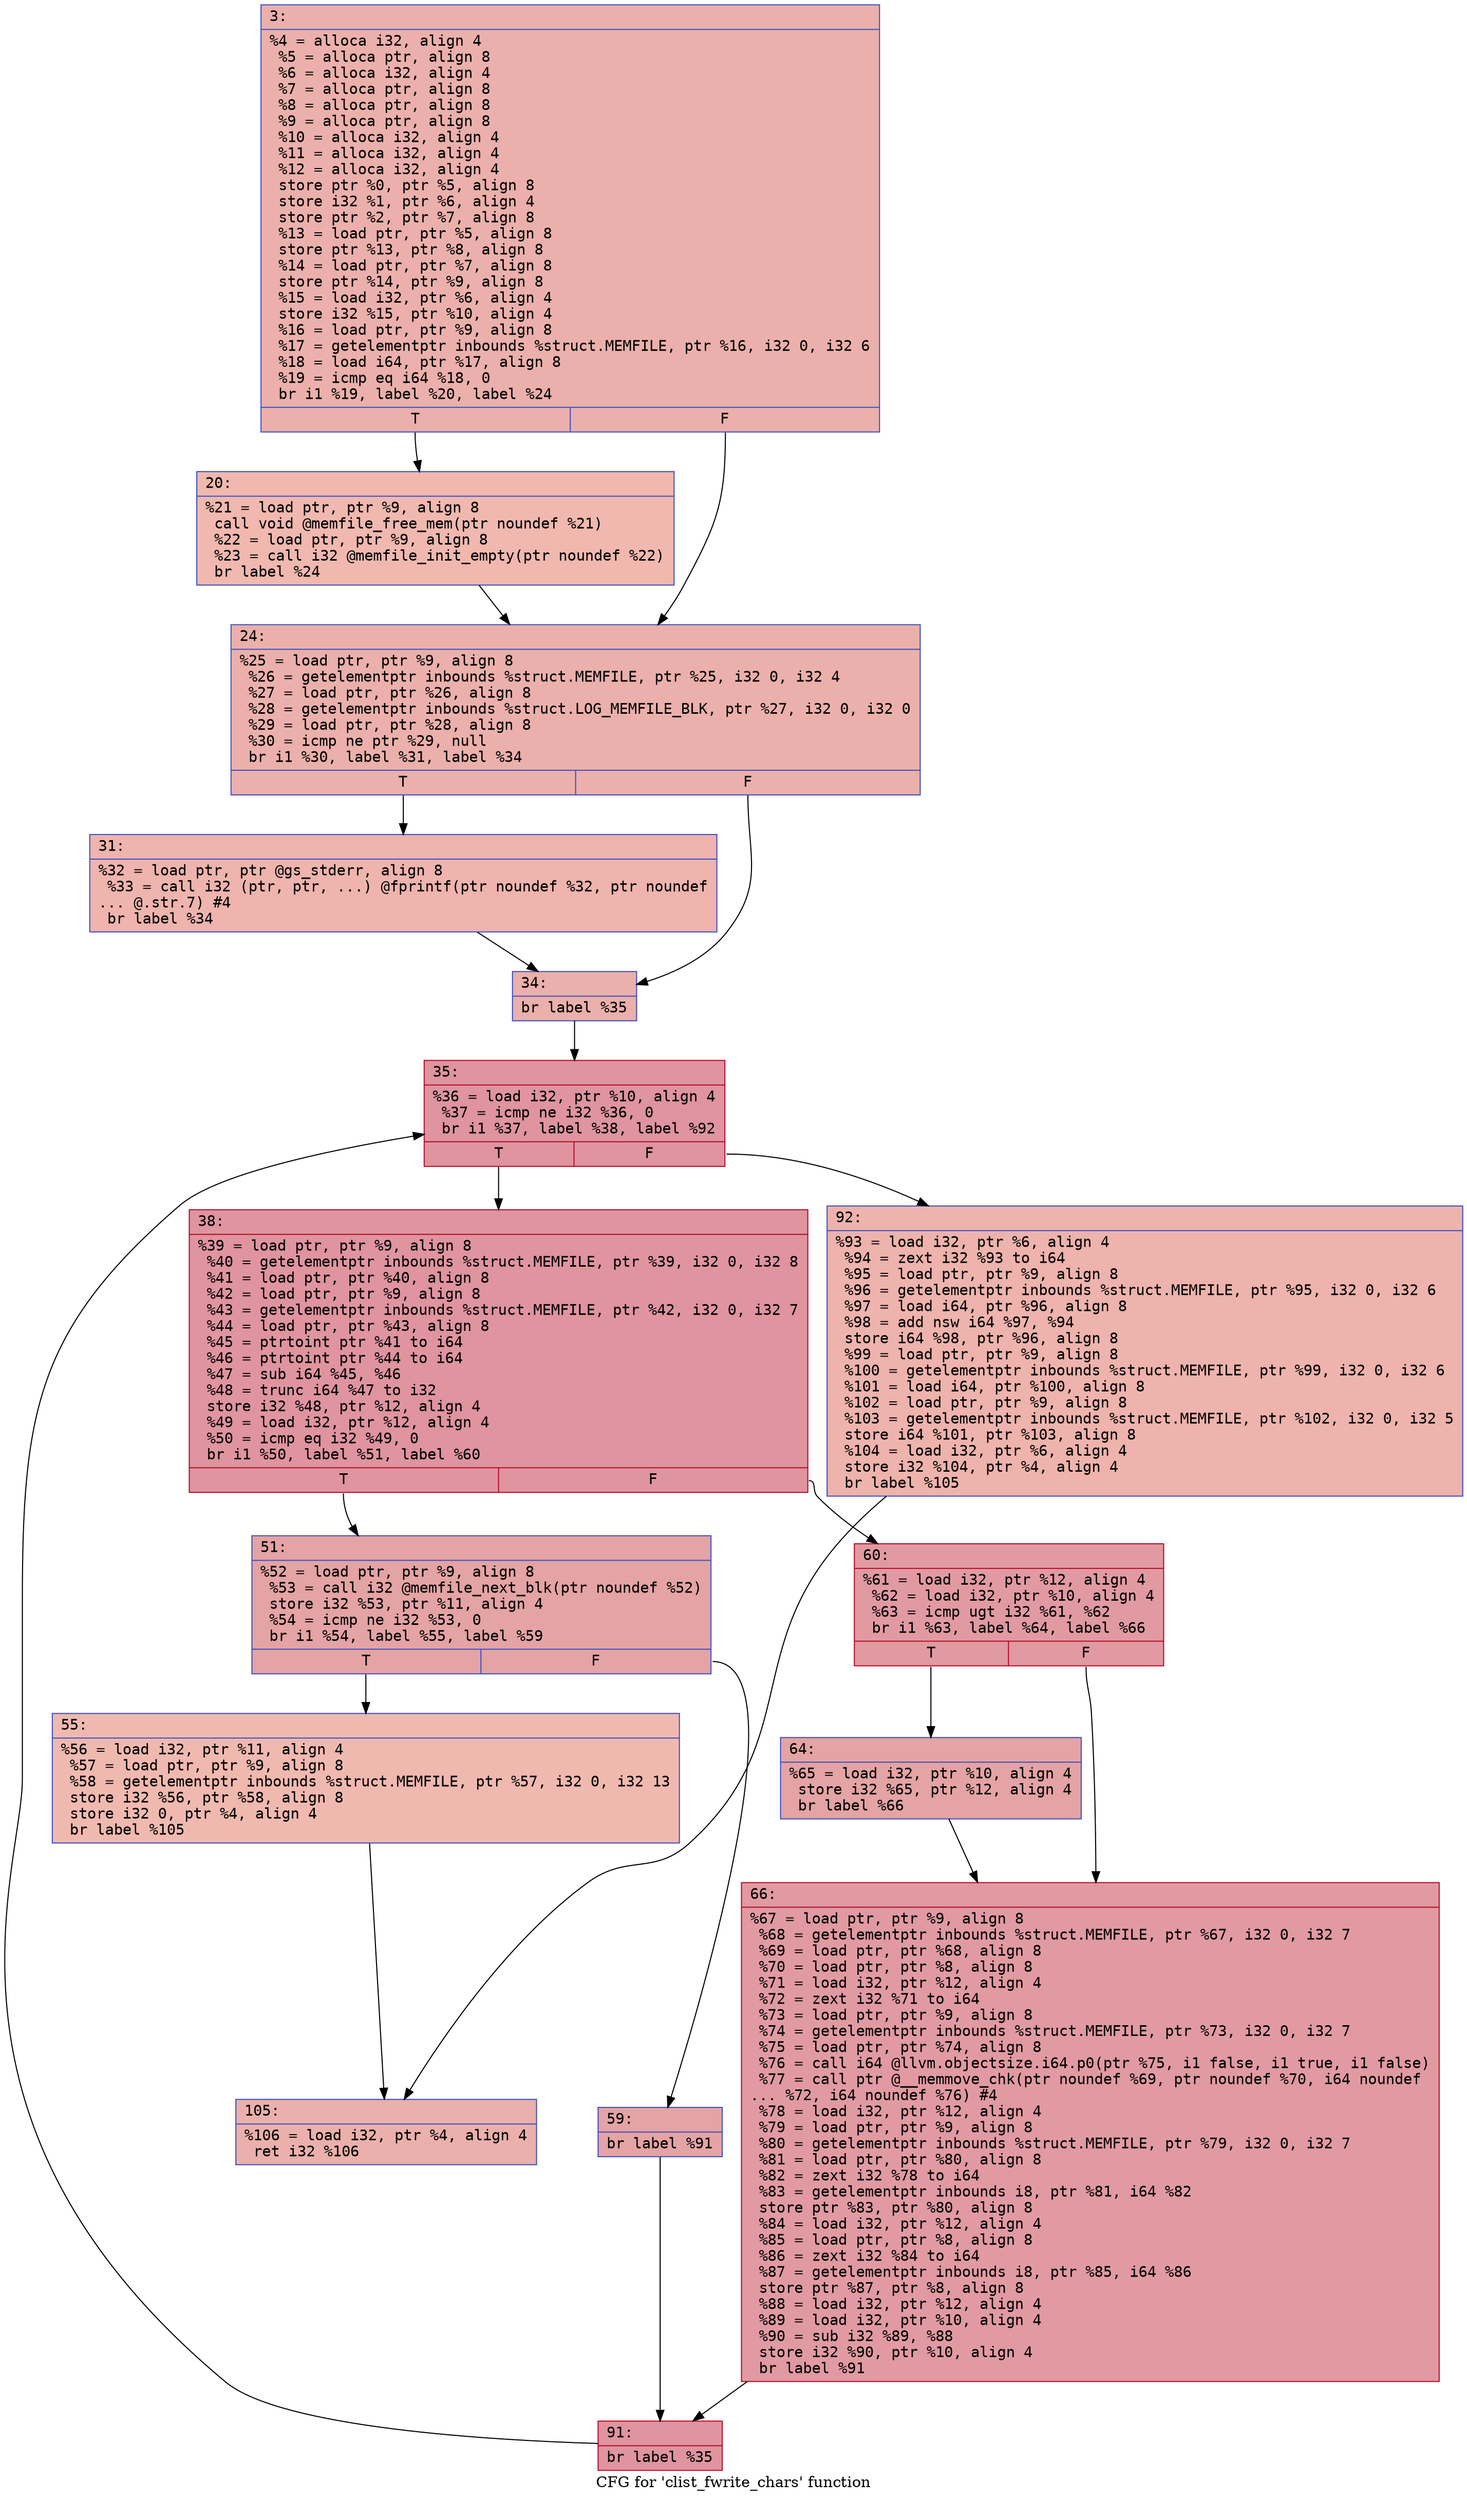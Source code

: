 digraph "CFG for 'clist_fwrite_chars' function" {
	label="CFG for 'clist_fwrite_chars' function";

	Node0x600000e1b480 [shape=record,color="#3d50c3ff", style=filled, fillcolor="#d24b4070" fontname="Courier",label="{3:\l|  %4 = alloca i32, align 4\l  %5 = alloca ptr, align 8\l  %6 = alloca i32, align 4\l  %7 = alloca ptr, align 8\l  %8 = alloca ptr, align 8\l  %9 = alloca ptr, align 8\l  %10 = alloca i32, align 4\l  %11 = alloca i32, align 4\l  %12 = alloca i32, align 4\l  store ptr %0, ptr %5, align 8\l  store i32 %1, ptr %6, align 4\l  store ptr %2, ptr %7, align 8\l  %13 = load ptr, ptr %5, align 8\l  store ptr %13, ptr %8, align 8\l  %14 = load ptr, ptr %7, align 8\l  store ptr %14, ptr %9, align 8\l  %15 = load i32, ptr %6, align 4\l  store i32 %15, ptr %10, align 4\l  %16 = load ptr, ptr %9, align 8\l  %17 = getelementptr inbounds %struct.MEMFILE, ptr %16, i32 0, i32 6\l  %18 = load i64, ptr %17, align 8\l  %19 = icmp eq i64 %18, 0\l  br i1 %19, label %20, label %24\l|{<s0>T|<s1>F}}"];
	Node0x600000e1b480:s0 -> Node0x600000e1b4d0[tooltip="3 -> 20\nProbability 37.50%" ];
	Node0x600000e1b480:s1 -> Node0x600000e1b520[tooltip="3 -> 24\nProbability 62.50%" ];
	Node0x600000e1b4d0 [shape=record,color="#3d50c3ff", style=filled, fillcolor="#dc5d4a70" fontname="Courier",label="{20:\l|  %21 = load ptr, ptr %9, align 8\l  call void @memfile_free_mem(ptr noundef %21)\l  %22 = load ptr, ptr %9, align 8\l  %23 = call i32 @memfile_init_empty(ptr noundef %22)\l  br label %24\l}"];
	Node0x600000e1b4d0 -> Node0x600000e1b520[tooltip="20 -> 24\nProbability 100.00%" ];
	Node0x600000e1b520 [shape=record,color="#3d50c3ff", style=filled, fillcolor="#d24b4070" fontname="Courier",label="{24:\l|  %25 = load ptr, ptr %9, align 8\l  %26 = getelementptr inbounds %struct.MEMFILE, ptr %25, i32 0, i32 4\l  %27 = load ptr, ptr %26, align 8\l  %28 = getelementptr inbounds %struct.LOG_MEMFILE_BLK, ptr %27, i32 0, i32 0\l  %29 = load ptr, ptr %28, align 8\l  %30 = icmp ne ptr %29, null\l  br i1 %30, label %31, label %34\l|{<s0>T|<s1>F}}"];
	Node0x600000e1b520:s0 -> Node0x600000e1b570[tooltip="24 -> 31\nProbability 62.50%" ];
	Node0x600000e1b520:s1 -> Node0x600000e1b5c0[tooltip="24 -> 34\nProbability 37.50%" ];
	Node0x600000e1b570 [shape=record,color="#3d50c3ff", style=filled, fillcolor="#d8564670" fontname="Courier",label="{31:\l|  %32 = load ptr, ptr @gs_stderr, align 8\l  %33 = call i32 (ptr, ptr, ...) @fprintf(ptr noundef %32, ptr noundef\l... @.str.7) #4\l  br label %34\l}"];
	Node0x600000e1b570 -> Node0x600000e1b5c0[tooltip="31 -> 34\nProbability 100.00%" ];
	Node0x600000e1b5c0 [shape=record,color="#3d50c3ff", style=filled, fillcolor="#d24b4070" fontname="Courier",label="{34:\l|  br label %35\l}"];
	Node0x600000e1b5c0 -> Node0x600000e1b610[tooltip="34 -> 35\nProbability 100.00%" ];
	Node0x600000e1b610 [shape=record,color="#b70d28ff", style=filled, fillcolor="#b70d2870" fontname="Courier",label="{35:\l|  %36 = load i32, ptr %10, align 4\l  %37 = icmp ne i32 %36, 0\l  br i1 %37, label %38, label %92\l|{<s0>T|<s1>F}}"];
	Node0x600000e1b610:s0 -> Node0x600000e1b660[tooltip="35 -> 38\nProbability 96.88%" ];
	Node0x600000e1b610:s1 -> Node0x600000e1b8e0[tooltip="35 -> 92\nProbability 3.12%" ];
	Node0x600000e1b660 [shape=record,color="#b70d28ff", style=filled, fillcolor="#b70d2870" fontname="Courier",label="{38:\l|  %39 = load ptr, ptr %9, align 8\l  %40 = getelementptr inbounds %struct.MEMFILE, ptr %39, i32 0, i32 8\l  %41 = load ptr, ptr %40, align 8\l  %42 = load ptr, ptr %9, align 8\l  %43 = getelementptr inbounds %struct.MEMFILE, ptr %42, i32 0, i32 7\l  %44 = load ptr, ptr %43, align 8\l  %45 = ptrtoint ptr %41 to i64\l  %46 = ptrtoint ptr %44 to i64\l  %47 = sub i64 %45, %46\l  %48 = trunc i64 %47 to i32\l  store i32 %48, ptr %12, align 4\l  %49 = load i32, ptr %12, align 4\l  %50 = icmp eq i32 %49, 0\l  br i1 %50, label %51, label %60\l|{<s0>T|<s1>F}}"];
	Node0x600000e1b660:s0 -> Node0x600000e1b6b0[tooltip="38 -> 51\nProbability 37.50%" ];
	Node0x600000e1b660:s1 -> Node0x600000e1b7a0[tooltip="38 -> 60\nProbability 62.50%" ];
	Node0x600000e1b6b0 [shape=record,color="#3d50c3ff", style=filled, fillcolor="#c32e3170" fontname="Courier",label="{51:\l|  %52 = load ptr, ptr %9, align 8\l  %53 = call i32 @memfile_next_blk(ptr noundef %52)\l  store i32 %53, ptr %11, align 4\l  %54 = icmp ne i32 %53, 0\l  br i1 %54, label %55, label %59\l|{<s0>T|<s1>F}}"];
	Node0x600000e1b6b0:s0 -> Node0x600000e1b700[tooltip="51 -> 55\nProbability 3.12%" ];
	Node0x600000e1b6b0:s1 -> Node0x600000e1b750[tooltip="51 -> 59\nProbability 96.88%" ];
	Node0x600000e1b700 [shape=record,color="#3d50c3ff", style=filled, fillcolor="#de614d70" fontname="Courier",label="{55:\l|  %56 = load i32, ptr %11, align 4\l  %57 = load ptr, ptr %9, align 8\l  %58 = getelementptr inbounds %struct.MEMFILE, ptr %57, i32 0, i32 13\l  store i32 %56, ptr %58, align 8\l  store i32 0, ptr %4, align 4\l  br label %105\l}"];
	Node0x600000e1b700 -> Node0x600000e1b930[tooltip="55 -> 105\nProbability 100.00%" ];
	Node0x600000e1b750 [shape=record,color="#3d50c3ff", style=filled, fillcolor="#c32e3170" fontname="Courier",label="{59:\l|  br label %91\l}"];
	Node0x600000e1b750 -> Node0x600000e1b890[tooltip="59 -> 91\nProbability 100.00%" ];
	Node0x600000e1b7a0 [shape=record,color="#b70d28ff", style=filled, fillcolor="#bb1b2c70" fontname="Courier",label="{60:\l|  %61 = load i32, ptr %12, align 4\l  %62 = load i32, ptr %10, align 4\l  %63 = icmp ugt i32 %61, %62\l  br i1 %63, label %64, label %66\l|{<s0>T|<s1>F}}"];
	Node0x600000e1b7a0:s0 -> Node0x600000e1b7f0[tooltip="60 -> 64\nProbability 50.00%" ];
	Node0x600000e1b7a0:s1 -> Node0x600000e1b840[tooltip="60 -> 66\nProbability 50.00%" ];
	Node0x600000e1b7f0 [shape=record,color="#3d50c3ff", style=filled, fillcolor="#c32e3170" fontname="Courier",label="{64:\l|  %65 = load i32, ptr %10, align 4\l  store i32 %65, ptr %12, align 4\l  br label %66\l}"];
	Node0x600000e1b7f0 -> Node0x600000e1b840[tooltip="64 -> 66\nProbability 100.00%" ];
	Node0x600000e1b840 [shape=record,color="#b70d28ff", style=filled, fillcolor="#bb1b2c70" fontname="Courier",label="{66:\l|  %67 = load ptr, ptr %9, align 8\l  %68 = getelementptr inbounds %struct.MEMFILE, ptr %67, i32 0, i32 7\l  %69 = load ptr, ptr %68, align 8\l  %70 = load ptr, ptr %8, align 8\l  %71 = load i32, ptr %12, align 4\l  %72 = zext i32 %71 to i64\l  %73 = load ptr, ptr %9, align 8\l  %74 = getelementptr inbounds %struct.MEMFILE, ptr %73, i32 0, i32 7\l  %75 = load ptr, ptr %74, align 8\l  %76 = call i64 @llvm.objectsize.i64.p0(ptr %75, i1 false, i1 true, i1 false)\l  %77 = call ptr @__memmove_chk(ptr noundef %69, ptr noundef %70, i64 noundef\l... %72, i64 noundef %76) #4\l  %78 = load i32, ptr %12, align 4\l  %79 = load ptr, ptr %9, align 8\l  %80 = getelementptr inbounds %struct.MEMFILE, ptr %79, i32 0, i32 7\l  %81 = load ptr, ptr %80, align 8\l  %82 = zext i32 %78 to i64\l  %83 = getelementptr inbounds i8, ptr %81, i64 %82\l  store ptr %83, ptr %80, align 8\l  %84 = load i32, ptr %12, align 4\l  %85 = load ptr, ptr %8, align 8\l  %86 = zext i32 %84 to i64\l  %87 = getelementptr inbounds i8, ptr %85, i64 %86\l  store ptr %87, ptr %8, align 8\l  %88 = load i32, ptr %12, align 4\l  %89 = load i32, ptr %10, align 4\l  %90 = sub i32 %89, %88\l  store i32 %90, ptr %10, align 4\l  br label %91\l}"];
	Node0x600000e1b840 -> Node0x600000e1b890[tooltip="66 -> 91\nProbability 100.00%" ];
	Node0x600000e1b890 [shape=record,color="#b70d28ff", style=filled, fillcolor="#b70d2870" fontname="Courier",label="{91:\l|  br label %35\l}"];
	Node0x600000e1b890 -> Node0x600000e1b610[tooltip="91 -> 35\nProbability 100.00%" ];
	Node0x600000e1b8e0 [shape=record,color="#3d50c3ff", style=filled, fillcolor="#d6524470" fontname="Courier",label="{92:\l|  %93 = load i32, ptr %6, align 4\l  %94 = zext i32 %93 to i64\l  %95 = load ptr, ptr %9, align 8\l  %96 = getelementptr inbounds %struct.MEMFILE, ptr %95, i32 0, i32 6\l  %97 = load i64, ptr %96, align 8\l  %98 = add nsw i64 %97, %94\l  store i64 %98, ptr %96, align 8\l  %99 = load ptr, ptr %9, align 8\l  %100 = getelementptr inbounds %struct.MEMFILE, ptr %99, i32 0, i32 6\l  %101 = load i64, ptr %100, align 8\l  %102 = load ptr, ptr %9, align 8\l  %103 = getelementptr inbounds %struct.MEMFILE, ptr %102, i32 0, i32 5\l  store i64 %101, ptr %103, align 8\l  %104 = load i32, ptr %6, align 4\l  store i32 %104, ptr %4, align 4\l  br label %105\l}"];
	Node0x600000e1b8e0 -> Node0x600000e1b930[tooltip="92 -> 105\nProbability 100.00%" ];
	Node0x600000e1b930 [shape=record,color="#3d50c3ff", style=filled, fillcolor="#d24b4070" fontname="Courier",label="{105:\l|  %106 = load i32, ptr %4, align 4\l  ret i32 %106\l}"];
}
